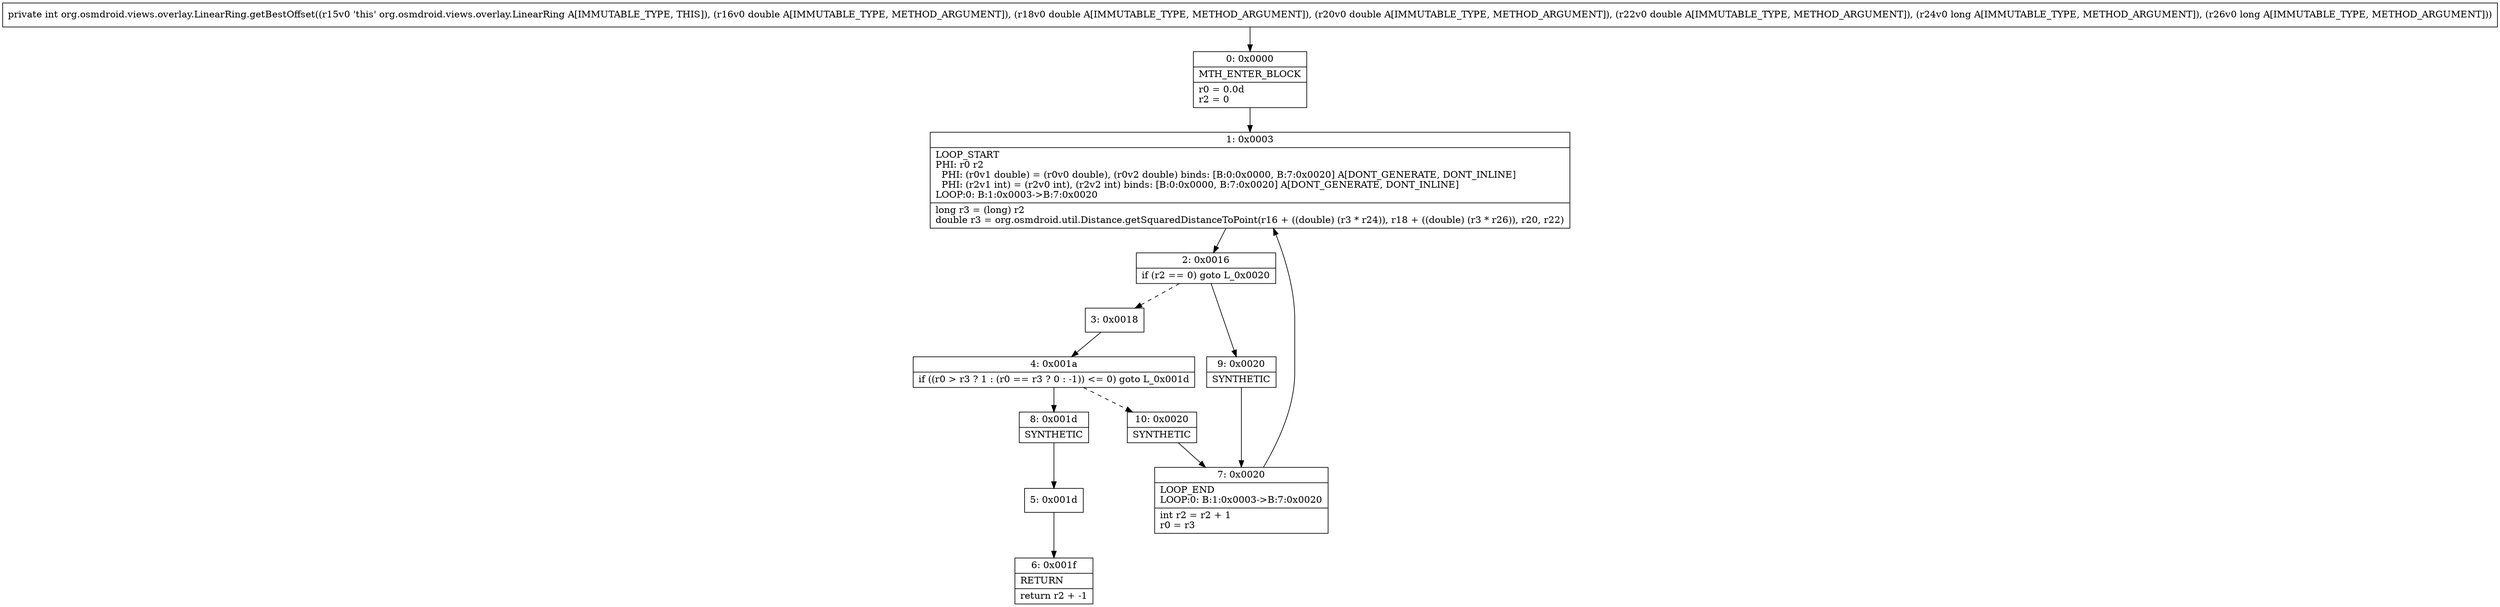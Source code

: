 digraph "CFG fororg.osmdroid.views.overlay.LinearRing.getBestOffset(DDDDJJ)I" {
Node_0 [shape=record,label="{0\:\ 0x0000|MTH_ENTER_BLOCK\l|r0 = 0.0d\lr2 = 0\l}"];
Node_1 [shape=record,label="{1\:\ 0x0003|LOOP_START\lPHI: r0 r2 \l  PHI: (r0v1 double) = (r0v0 double), (r0v2 double) binds: [B:0:0x0000, B:7:0x0020] A[DONT_GENERATE, DONT_INLINE]\l  PHI: (r2v1 int) = (r2v0 int), (r2v2 int) binds: [B:0:0x0000, B:7:0x0020] A[DONT_GENERATE, DONT_INLINE]\lLOOP:0: B:1:0x0003\-\>B:7:0x0020\l|long r3 = (long) r2\ldouble r3 = org.osmdroid.util.Distance.getSquaredDistanceToPoint(r16 + ((double) (r3 * r24)), r18 + ((double) (r3 * r26)), r20, r22)\l}"];
Node_2 [shape=record,label="{2\:\ 0x0016|if (r2 == 0) goto L_0x0020\l}"];
Node_3 [shape=record,label="{3\:\ 0x0018}"];
Node_4 [shape=record,label="{4\:\ 0x001a|if ((r0 \> r3 ? 1 : (r0 == r3 ? 0 : \-1)) \<= 0) goto L_0x001d\l}"];
Node_5 [shape=record,label="{5\:\ 0x001d}"];
Node_6 [shape=record,label="{6\:\ 0x001f|RETURN\l|return r2 + \-1\l}"];
Node_7 [shape=record,label="{7\:\ 0x0020|LOOP_END\lLOOP:0: B:1:0x0003\-\>B:7:0x0020\l|int r2 = r2 + 1\lr0 = r3\l}"];
Node_8 [shape=record,label="{8\:\ 0x001d|SYNTHETIC\l}"];
Node_9 [shape=record,label="{9\:\ 0x0020|SYNTHETIC\l}"];
Node_10 [shape=record,label="{10\:\ 0x0020|SYNTHETIC\l}"];
MethodNode[shape=record,label="{private int org.osmdroid.views.overlay.LinearRing.getBestOffset((r15v0 'this' org.osmdroid.views.overlay.LinearRing A[IMMUTABLE_TYPE, THIS]), (r16v0 double A[IMMUTABLE_TYPE, METHOD_ARGUMENT]), (r18v0 double A[IMMUTABLE_TYPE, METHOD_ARGUMENT]), (r20v0 double A[IMMUTABLE_TYPE, METHOD_ARGUMENT]), (r22v0 double A[IMMUTABLE_TYPE, METHOD_ARGUMENT]), (r24v0 long A[IMMUTABLE_TYPE, METHOD_ARGUMENT]), (r26v0 long A[IMMUTABLE_TYPE, METHOD_ARGUMENT])) }"];
MethodNode -> Node_0;
Node_0 -> Node_1;
Node_1 -> Node_2;
Node_2 -> Node_3[style=dashed];
Node_2 -> Node_9;
Node_3 -> Node_4;
Node_4 -> Node_8;
Node_4 -> Node_10[style=dashed];
Node_5 -> Node_6;
Node_7 -> Node_1;
Node_8 -> Node_5;
Node_9 -> Node_7;
Node_10 -> Node_7;
}

